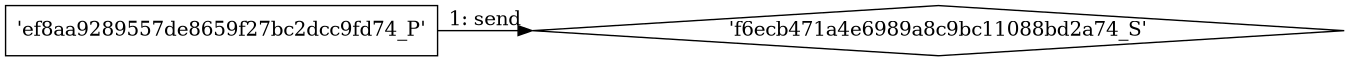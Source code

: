 digraph "D:\Learning\Paper\apt\基于CTI的攻击预警\Dataset\攻击图\ASGfromALLCTI\The Making of a Privacy Savvy Test Team.dot" {
rankdir="LR"
size="9"
fixedsize="false"
splines="true"
nodesep=0.3
ranksep=0
fontsize=10
overlap="scalexy"
engine= "neato"
	"'f6ecb471a4e6989a8c9bc11088bd2a74_S'" [node_type=Socket shape=diamond]
	"'ef8aa9289557de8659f27bc2dcc9fd74_P'" [node_type=Process shape=box]
	"'ef8aa9289557de8659f27bc2dcc9fd74_P'" -> "'f6ecb471a4e6989a8c9bc11088bd2a74_S'" [label="1: send"]
}

